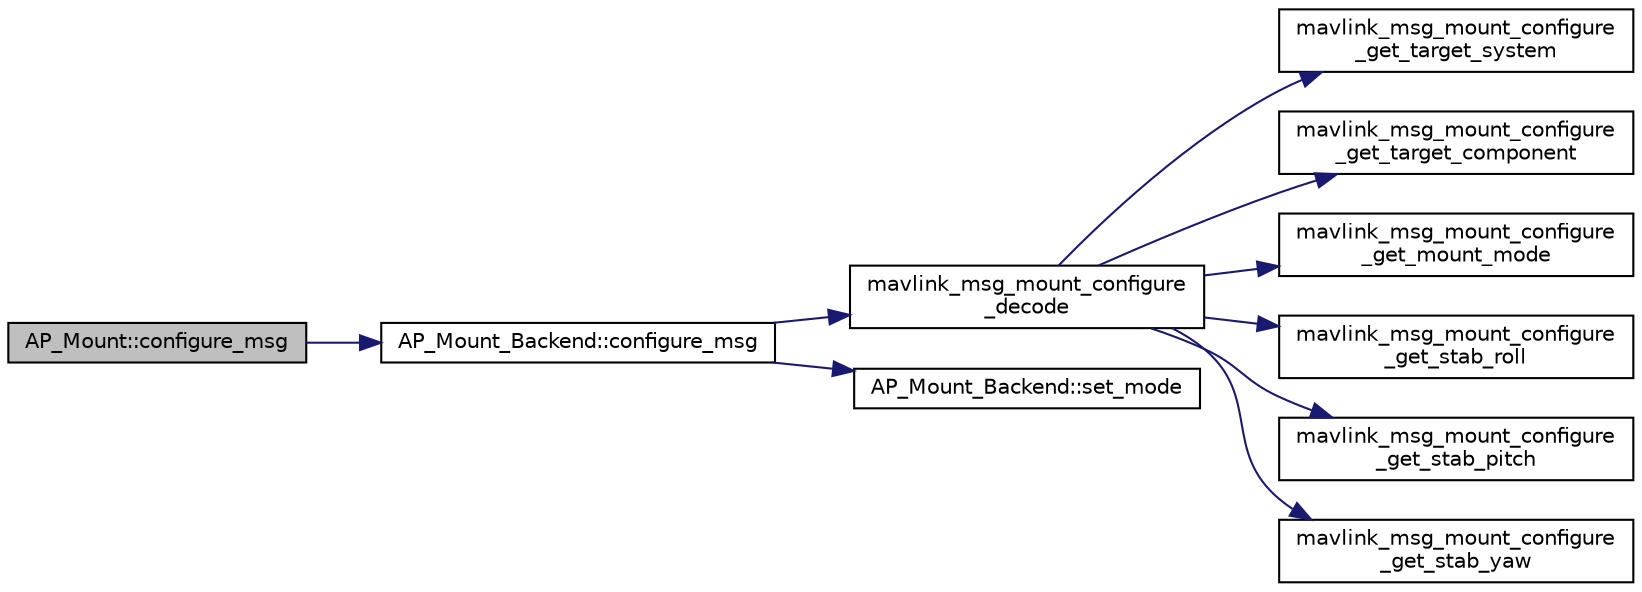 digraph "AP_Mount::configure_msg"
{
 // INTERACTIVE_SVG=YES
  edge [fontname="Helvetica",fontsize="10",labelfontname="Helvetica",labelfontsize="10"];
  node [fontname="Helvetica",fontsize="10",shape=record];
  rankdir="LR";
  Node1 [label="AP_Mount::configure_msg",height=0.2,width=0.4,color="black", fillcolor="grey75", style="filled", fontcolor="black"];
  Node1 -> Node2 [color="midnightblue",fontsize="10",style="solid",fontname="Helvetica"];
  Node2 [label="AP_Mount_Backend::configure_msg",height=0.2,width=0.4,color="black", fillcolor="white", style="filled",URL="$classAP__Mount__Backend.html#ace2c005e9272fd4fc12444d24e301024"];
  Node2 -> Node3 [color="midnightblue",fontsize="10",style="solid",fontname="Helvetica"];
  Node3 [label="mavlink_msg_mount_configure\l_decode",height=0.2,width=0.4,color="black", fillcolor="white", style="filled",URL="$mavlink__msg__mount__configure_8h.html#a992893f3a51c09cc18ae364db137ddde",tooltip="Decode a mount_configure message into a struct. "];
  Node3 -> Node4 [color="midnightblue",fontsize="10",style="solid",fontname="Helvetica"];
  Node4 [label="mavlink_msg_mount_configure\l_get_target_system",height=0.2,width=0.4,color="black", fillcolor="white", style="filled",URL="$mavlink__msg__mount__configure_8h.html#a21cd003519d1dd9a3dbe4a2e362b106b",tooltip="Send a mount_configure message. "];
  Node3 -> Node5 [color="midnightblue",fontsize="10",style="solid",fontname="Helvetica"];
  Node5 [label="mavlink_msg_mount_configure\l_get_target_component",height=0.2,width=0.4,color="black", fillcolor="white", style="filled",URL="$mavlink__msg__mount__configure_8h.html#a9f1bd139aabda4af4f8beeea55df73f7",tooltip="Get field target_component from mount_configure message. "];
  Node3 -> Node6 [color="midnightblue",fontsize="10",style="solid",fontname="Helvetica"];
  Node6 [label="mavlink_msg_mount_configure\l_get_mount_mode",height=0.2,width=0.4,color="black", fillcolor="white", style="filled",URL="$mavlink__msg__mount__configure_8h.html#a5b57e3c110bb02b4f95d69fa4db36301",tooltip="Get field mount_mode from mount_configure message. "];
  Node3 -> Node7 [color="midnightblue",fontsize="10",style="solid",fontname="Helvetica"];
  Node7 [label="mavlink_msg_mount_configure\l_get_stab_roll",height=0.2,width=0.4,color="black", fillcolor="white", style="filled",URL="$mavlink__msg__mount__configure_8h.html#ad10551f6d7dd045c8a929a90a415c7bd",tooltip="Get field stab_roll from mount_configure message. "];
  Node3 -> Node8 [color="midnightblue",fontsize="10",style="solid",fontname="Helvetica"];
  Node8 [label="mavlink_msg_mount_configure\l_get_stab_pitch",height=0.2,width=0.4,color="black", fillcolor="white", style="filled",URL="$mavlink__msg__mount__configure_8h.html#a3bc39bf85d6f4de9be72af88d8e4afd5",tooltip="Get field stab_pitch from mount_configure message. "];
  Node3 -> Node9 [color="midnightblue",fontsize="10",style="solid",fontname="Helvetica"];
  Node9 [label="mavlink_msg_mount_configure\l_get_stab_yaw",height=0.2,width=0.4,color="black", fillcolor="white", style="filled",URL="$mavlink__msg__mount__configure_8h.html#a6a0a686aacf17137cb7a5d2a69722f30",tooltip="Get field stab_yaw from mount_configure message. "];
  Node2 -> Node10 [color="midnightblue",fontsize="10",style="solid",fontname="Helvetica"];
  Node10 [label="AP_Mount_Backend::set_mode",height=0.2,width=0.4,color="black", fillcolor="white", style="filled",URL="$classAP__Mount__Backend.html#ab273144079249259a67641672a2067ad"];
}
